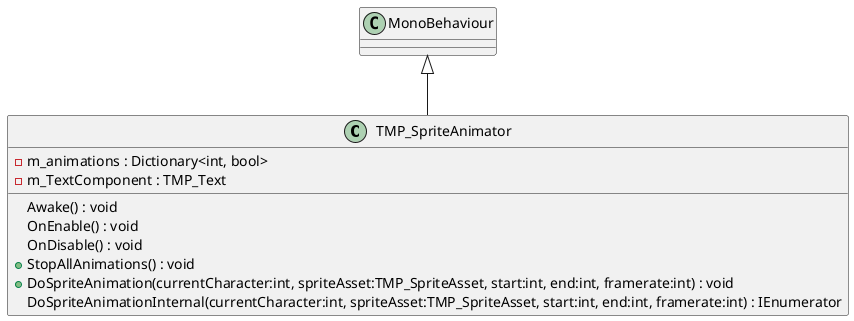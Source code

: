 @startuml
class TMP_SpriteAnimator {
    - m_animations : Dictionary<int, bool>
    - m_TextComponent : TMP_Text
    Awake() : void
    OnEnable() : void
    OnDisable() : void
    + StopAllAnimations() : void
    + DoSpriteAnimation(currentCharacter:int, spriteAsset:TMP_SpriteAsset, start:int, end:int, framerate:int) : void
    DoSpriteAnimationInternal(currentCharacter:int, spriteAsset:TMP_SpriteAsset, start:int, end:int, framerate:int) : IEnumerator
}
MonoBehaviour <|-- TMP_SpriteAnimator
@enduml
